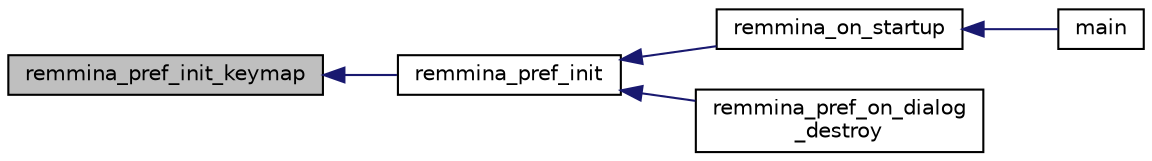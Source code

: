 digraph "remmina_pref_init_keymap"
{
  edge [fontname="Helvetica",fontsize="10",labelfontname="Helvetica",labelfontsize="10"];
  node [fontname="Helvetica",fontsize="10",shape=record];
  rankdir="LR";
  Node156 [label="remmina_pref_init_keymap",height=0.2,width=0.4,color="black", fillcolor="grey75", style="filled", fontcolor="black"];
  Node156 -> Node157 [dir="back",color="midnightblue",fontsize="10",style="solid",fontname="Helvetica"];
  Node157 [label="remmina_pref_init",height=0.2,width=0.4,color="black", fillcolor="white", style="filled",URL="$remmina__pref_8h.html#a400f7319fd3996a13399ef72bcf0a2fd"];
  Node157 -> Node158 [dir="back",color="midnightblue",fontsize="10",style="solid",fontname="Helvetica"];
  Node158 [label="remmina_on_startup",height=0.2,width=0.4,color="black", fillcolor="white", style="filled",URL="$remmina_8c.html#a26d2c20be18ff44f239b756f1d5be01a"];
  Node158 -> Node159 [dir="back",color="midnightblue",fontsize="10",style="solid",fontname="Helvetica"];
  Node159 [label="main",height=0.2,width=0.4,color="black", fillcolor="white", style="filled",URL="$remmina_8c.html#a0ddf1224851353fc92bfbff6f499fa97"];
  Node157 -> Node160 [dir="back",color="midnightblue",fontsize="10",style="solid",fontname="Helvetica"];
  Node160 [label="remmina_pref_on_dialog\l_destroy",height=0.2,width=0.4,color="black", fillcolor="white", style="filled",URL="$remmina__pref__dialog_8c.html#ab9776574663e2c3fcb793ec70887336d"];
}
